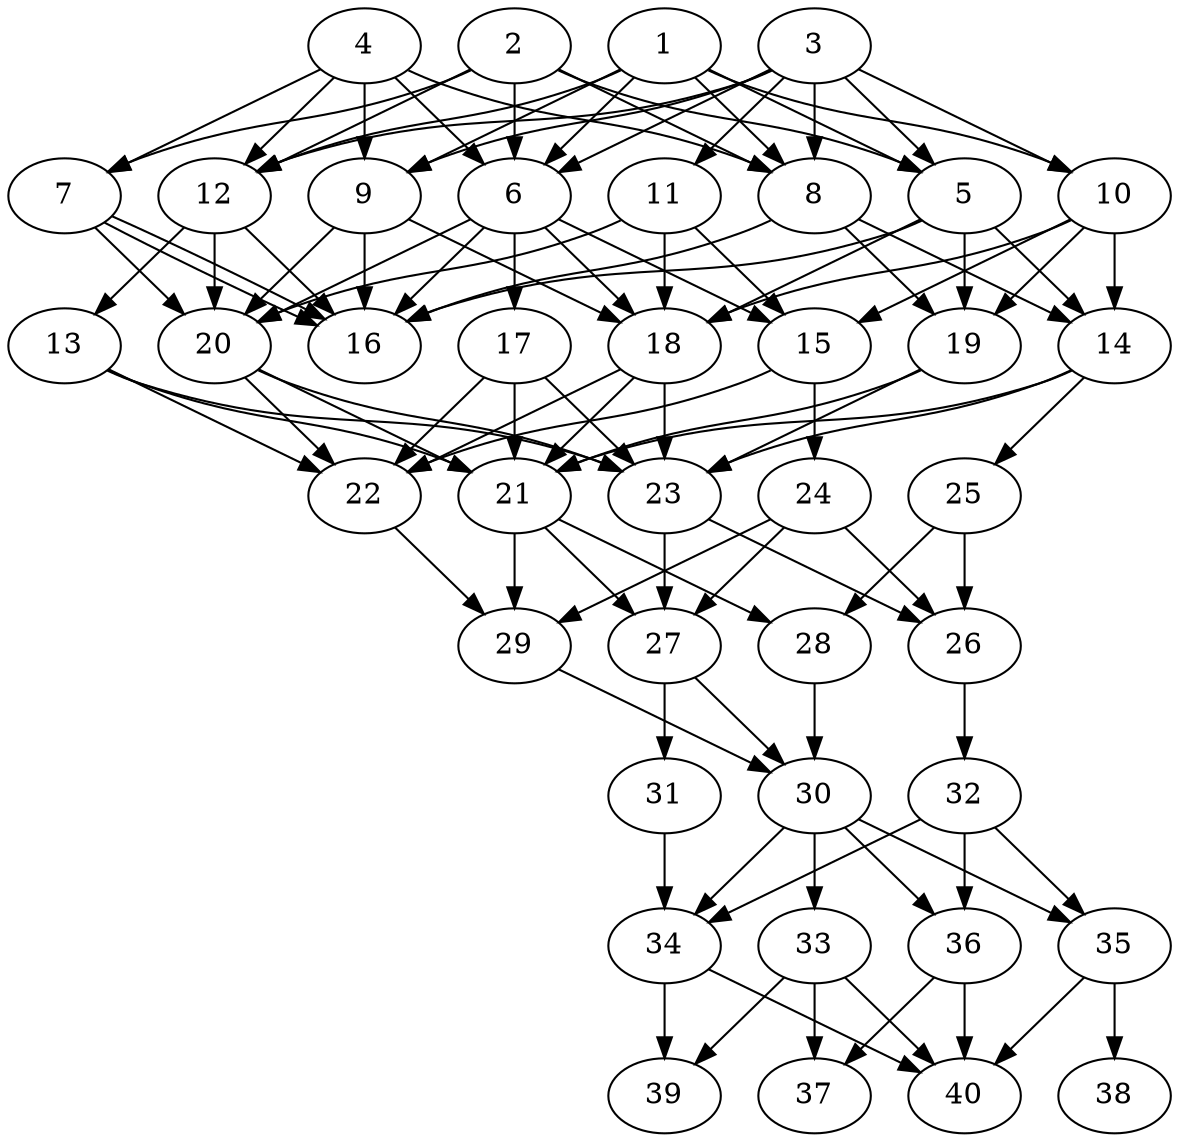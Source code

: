 // DAG automatically generated by daggen at Tue Aug  6 16:28:35 2019
// ./daggen --dot -n 40 --ccr 0.4 --fat 0.5 --regular 0.5 --density 0.9 --mindata 5242880 --maxdata 52428800 
digraph G {
  1 [size="18401280", alpha="0.18", expect_size="7360512"] 
  1 -> 5 [size ="7360512"]
  1 -> 6 [size ="7360512"]
  1 -> 8 [size ="7360512"]
  1 -> 9 [size ="7360512"]
  1 -> 10 [size ="7360512"]
  1 -> 12 [size ="7360512"]
  2 [size="110609920", alpha="0.07", expect_size="44243968"] 
  2 -> 5 [size ="44243968"]
  2 -> 6 [size ="44243968"]
  2 -> 7 [size ="44243968"]
  2 -> 8 [size ="44243968"]
  2 -> 12 [size ="44243968"]
  3 [size="27415040", alpha="0.06", expect_size="10966016"] 
  3 -> 5 [size ="10966016"]
  3 -> 6 [size ="10966016"]
  3 -> 8 [size ="10966016"]
  3 -> 9 [size ="10966016"]
  3 -> 10 [size ="10966016"]
  3 -> 11 [size ="10966016"]
  3 -> 12 [size ="10966016"]
  4 [size="116172800", alpha="0.12", expect_size="46469120"] 
  4 -> 6 [size ="46469120"]
  4 -> 7 [size ="46469120"]
  4 -> 8 [size ="46469120"]
  4 -> 9 [size ="46469120"]
  4 -> 12 [size ="46469120"]
  5 [size="60666880", alpha="0.12", expect_size="24266752"] 
  5 -> 14 [size ="24266752"]
  5 -> 16 [size ="24266752"]
  5 -> 18 [size ="24266752"]
  5 -> 19 [size ="24266752"]
  6 [size="75064320", alpha="0.04", expect_size="30025728"] 
  6 -> 15 [size ="30025728"]
  6 -> 16 [size ="30025728"]
  6 -> 17 [size ="30025728"]
  6 -> 18 [size ="30025728"]
  6 -> 20 [size ="30025728"]
  7 [size="46131200", alpha="0.09", expect_size="18452480"] 
  7 -> 16 [size ="18452480"]
  7 -> 16 [size ="18452480"]
  7 -> 20 [size ="18452480"]
  8 [size="59353600", alpha="0.15", expect_size="23741440"] 
  8 -> 14 [size ="23741440"]
  8 -> 16 [size ="23741440"]
  8 -> 19 [size ="23741440"]
  9 [size="52177920", alpha="0.04", expect_size="20871168"] 
  9 -> 16 [size ="20871168"]
  9 -> 18 [size ="20871168"]
  9 -> 20 [size ="20871168"]
  10 [size="83102720", alpha="0.10", expect_size="33241088"] 
  10 -> 14 [size ="33241088"]
  10 -> 15 [size ="33241088"]
  10 -> 18 [size ="33241088"]
  10 -> 19 [size ="33241088"]
  11 [size="17231360", alpha="0.09", expect_size="6892544"] 
  11 -> 15 [size ="6892544"]
  11 -> 18 [size ="6892544"]
  11 -> 20 [size ="6892544"]
  12 [size="125020160", alpha="0.06", expect_size="50008064"] 
  12 -> 13 [size ="50008064"]
  12 -> 16 [size ="50008064"]
  12 -> 20 [size ="50008064"]
  13 [size="49418240", alpha="0.05", expect_size="19767296"] 
  13 -> 21 [size ="19767296"]
  13 -> 22 [size ="19767296"]
  13 -> 23 [size ="19767296"]
  14 [size="87720960", alpha="0.12", expect_size="35088384"] 
  14 -> 21 [size ="35088384"]
  14 -> 23 [size ="35088384"]
  14 -> 25 [size ="35088384"]
  15 [size="39592960", alpha="0.10", expect_size="15837184"] 
  15 -> 22 [size ="15837184"]
  15 -> 24 [size ="15837184"]
  16 [size="113062400", alpha="0.09", expect_size="45224960"] 
  17 [size="20387840", alpha="0.02", expect_size="8155136"] 
  17 -> 21 [size ="8155136"]
  17 -> 22 [size ="8155136"]
  17 -> 23 [size ="8155136"]
  18 [size="71759360", alpha="0.17", expect_size="28703744"] 
  18 -> 21 [size ="28703744"]
  18 -> 22 [size ="28703744"]
  18 -> 23 [size ="28703744"]
  19 [size="42088960", alpha="0.13", expect_size="16835584"] 
  19 -> 21 [size ="16835584"]
  19 -> 23 [size ="16835584"]
  20 [size="63441920", alpha="0.09", expect_size="25376768"] 
  20 -> 21 [size ="25376768"]
  20 -> 22 [size ="25376768"]
  20 -> 23 [size ="25376768"]
  21 [size="119961600", alpha="0.07", expect_size="47984640"] 
  21 -> 27 [size ="47984640"]
  21 -> 28 [size ="47984640"]
  21 -> 29 [size ="47984640"]
  22 [size="53534720", alpha="0.01", expect_size="21413888"] 
  22 -> 29 [size ="21413888"]
  23 [size="90206720", alpha="0.17", expect_size="36082688"] 
  23 -> 26 [size ="36082688"]
  23 -> 27 [size ="36082688"]
  24 [size="120714240", alpha="0.11", expect_size="48285696"] 
  24 -> 26 [size ="48285696"]
  24 -> 27 [size ="48285696"]
  24 -> 29 [size ="48285696"]
  25 [size="72780800", alpha="0.13", expect_size="29112320"] 
  25 -> 26 [size ="29112320"]
  25 -> 28 [size ="29112320"]
  26 [size="130490880", alpha="0.06", expect_size="52196352"] 
  26 -> 32 [size ="52196352"]
  27 [size="64680960", alpha="0.04", expect_size="25872384"] 
  27 -> 30 [size ="25872384"]
  27 -> 31 [size ="25872384"]
  28 [size="75112960", alpha="0.10", expect_size="30045184"] 
  28 -> 30 [size ="30045184"]
  29 [size="59755520", alpha="0.02", expect_size="23902208"] 
  29 -> 30 [size ="23902208"]
  30 [size="17341440", alpha="0.07", expect_size="6936576"] 
  30 -> 33 [size ="6936576"]
  30 -> 34 [size ="6936576"]
  30 -> 35 [size ="6936576"]
  30 -> 36 [size ="6936576"]
  31 [size="72808960", alpha="0.12", expect_size="29123584"] 
  31 -> 34 [size ="29123584"]
  32 [size="113484800", alpha="0.16", expect_size="45393920"] 
  32 -> 34 [size ="45393920"]
  32 -> 35 [size ="45393920"]
  32 -> 36 [size ="45393920"]
  33 [size="118912000", alpha="0.06", expect_size="47564800"] 
  33 -> 37 [size ="47564800"]
  33 -> 39 [size ="47564800"]
  33 -> 40 [size ="47564800"]
  34 [size="103400960", alpha="0.09", expect_size="41360384"] 
  34 -> 39 [size ="41360384"]
  34 -> 40 [size ="41360384"]
  35 [size="52047360", alpha="0.17", expect_size="20818944"] 
  35 -> 38 [size ="20818944"]
  35 -> 40 [size ="20818944"]
  36 [size="130380800", alpha="0.01", expect_size="52152320"] 
  36 -> 37 [size ="52152320"]
  36 -> 40 [size ="52152320"]
  37 [size="46464000", alpha="0.06", expect_size="18585600"] 
  38 [size="69250560", alpha="0.02", expect_size="27700224"] 
  39 [size="127027200", alpha="0.02", expect_size="50810880"] 
  40 [size="22932480", alpha="0.11", expect_size="9172992"] 
}

